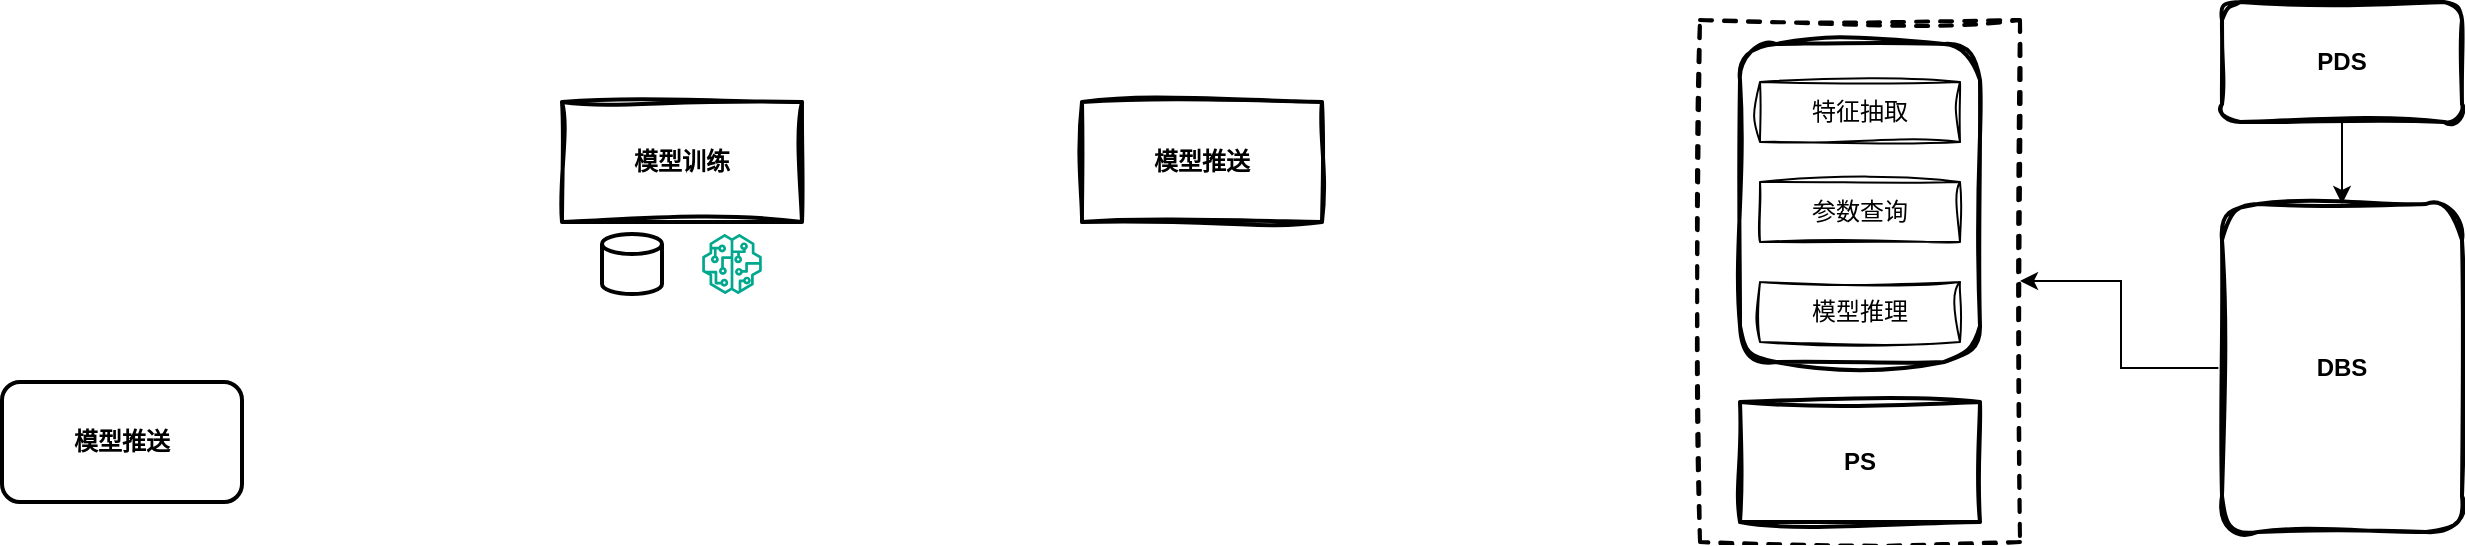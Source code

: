 <mxfile version="24.8.0">
  <diagram name="第 1 页" id="xnKEibscb6I4ZrSzzH7E">
    <mxGraphModel dx="2048" dy="626" grid="1" gridSize="10" guides="1" tooltips="1" connect="1" arrows="1" fold="1" page="1" pageScale="1" pageWidth="827" pageHeight="1169" math="0" shadow="0">
      <root>
        <mxCell id="0" />
        <mxCell id="1" parent="0" />
        <mxCell id="bjvcLbFLlpnBdihvbMba-31" value="" style="rounded=0;whiteSpace=wrap;html=1;dashed=1;strokeWidth=2;sketch=1;curveFitting=1;jiggle=2;" vertex="1" parent="1">
          <mxGeometry x="479" y="159" width="160" height="261" as="geometry" />
        </mxCell>
        <mxCell id="bjvcLbFLlpnBdihvbMba-1" value="IS" style="rounded=1;whiteSpace=wrap;html=1;fontStyle=1;strokeWidth=2;sketch=1;curveFitting=1;jiggle=2;align=center;" vertex="1" parent="1">
          <mxGeometry x="499" y="171" width="120" height="159" as="geometry" />
        </mxCell>
        <mxCell id="bjvcLbFLlpnBdihvbMba-8" value="&lt;b&gt;模型推送&lt;/b&gt;" style="rounded=0;whiteSpace=wrap;html=1;strokeWidth=2;sketch=1;curveFitting=1;jiggle=2;" vertex="1" parent="1">
          <mxGeometry x="170" y="200" width="120" height="60" as="geometry" />
        </mxCell>
        <mxCell id="bjvcLbFLlpnBdihvbMba-9" value="&lt;b&gt;模型训练&lt;/b&gt;" style="rounded=0;whiteSpace=wrap;html=1;strokeWidth=2;sketch=1;curveFitting=1;jiggle=2;" vertex="1" parent="1">
          <mxGeometry x="-90" y="200" width="120" height="60" as="geometry" />
        </mxCell>
        <mxCell id="bjvcLbFLlpnBdihvbMba-12" value="" style="strokeWidth=2;html=1;shape=mxgraph.flowchart.database;whiteSpace=wrap;" vertex="1" parent="1">
          <mxGeometry x="-70" y="266" width="30" height="30" as="geometry" />
        </mxCell>
        <mxCell id="bjvcLbFLlpnBdihvbMba-21" value="&lt;b&gt;模型推送&lt;/b&gt;" style="rounded=1;whiteSpace=wrap;html=1;strokeWidth=2;" vertex="1" parent="1">
          <mxGeometry x="-370" y="340" width="120" height="60" as="geometry" />
        </mxCell>
        <mxCell id="bjvcLbFLlpnBdihvbMba-28" value="" style="sketch=0;outlineConnect=0;fontColor=#232F3E;gradientColor=none;fillColor=#01A88D;strokeColor=none;dashed=0;verticalLabelPosition=bottom;verticalAlign=top;align=center;html=1;fontSize=12;fontStyle=0;aspect=fixed;pointerEvents=1;shape=mxgraph.aws4.sagemaker_model;" vertex="1" parent="1">
          <mxGeometry x="-20" y="266" width="30" height="30" as="geometry" />
        </mxCell>
        <mxCell id="bjvcLbFLlpnBdihvbMba-42" style="edgeStyle=orthogonalEdgeStyle;rounded=0;orthogonalLoop=1;jettySize=auto;html=1;exitX=0;exitY=0.5;exitDx=0;exitDy=0;entryX=1;entryY=0.5;entryDx=0;entryDy=0;" edge="1" parent="1" source="bjvcLbFLlpnBdihvbMba-32" target="bjvcLbFLlpnBdihvbMba-31">
          <mxGeometry relative="1" as="geometry" />
        </mxCell>
        <mxCell id="bjvcLbFLlpnBdihvbMba-32" value="DBS" style="rounded=1;whiteSpace=wrap;html=1;fontStyle=1;strokeWidth=2;shadow=0;sketch=1;curveFitting=1;jiggle=2;" vertex="1" parent="1">
          <mxGeometry x="740" y="251" width="120" height="164" as="geometry" />
        </mxCell>
        <mxCell id="bjvcLbFLlpnBdihvbMba-41" style="edgeStyle=orthogonalEdgeStyle;rounded=0;orthogonalLoop=1;jettySize=auto;html=1;exitX=0.5;exitY=1;exitDx=0;exitDy=0;entryX=0.5;entryY=0;entryDx=0;entryDy=0;" edge="1" parent="1" source="bjvcLbFLlpnBdihvbMba-33" target="bjvcLbFLlpnBdihvbMba-32">
          <mxGeometry relative="1" as="geometry" />
        </mxCell>
        <mxCell id="bjvcLbFLlpnBdihvbMba-33" value="PDS" style="rounded=1;whiteSpace=wrap;html=1;fontStyle=1;strokeWidth=2;sketch=1;curveFitting=1;jiggle=2;" vertex="1" parent="1">
          <mxGeometry x="740" y="150" width="120" height="60" as="geometry" />
        </mxCell>
        <mxCell id="bjvcLbFLlpnBdihvbMba-34" value="&lt;span&gt;PS&lt;/span&gt;" style="rounded=0;whiteSpace=wrap;html=1;fontStyle=1;strokeWidth=2;glass=0;sketch=1;curveFitting=1;jiggle=2;" vertex="1" parent="1">
          <mxGeometry x="499" y="350" width="120" height="60" as="geometry" />
        </mxCell>
        <mxCell id="bjvcLbFLlpnBdihvbMba-37" value="特征抽取" style="rounded=0;whiteSpace=wrap;html=1;sketch=1;curveFitting=1;jiggle=2;" vertex="1" parent="1">
          <mxGeometry x="509" y="190" width="100" height="30" as="geometry" />
        </mxCell>
        <mxCell id="bjvcLbFLlpnBdihvbMba-39" value="参数查询" style="rounded=0;whiteSpace=wrap;html=1;sketch=1;curveFitting=1;jiggle=2;" vertex="1" parent="1">
          <mxGeometry x="509" y="240" width="100" height="30" as="geometry" />
        </mxCell>
        <mxCell id="bjvcLbFLlpnBdihvbMba-40" value="模型推理" style="rounded=0;whiteSpace=wrap;html=1;sketch=1;curveFitting=1;jiggle=2;" vertex="1" parent="1">
          <mxGeometry x="509" y="290" width="100" height="30" as="geometry" />
        </mxCell>
      </root>
    </mxGraphModel>
  </diagram>
</mxfile>
